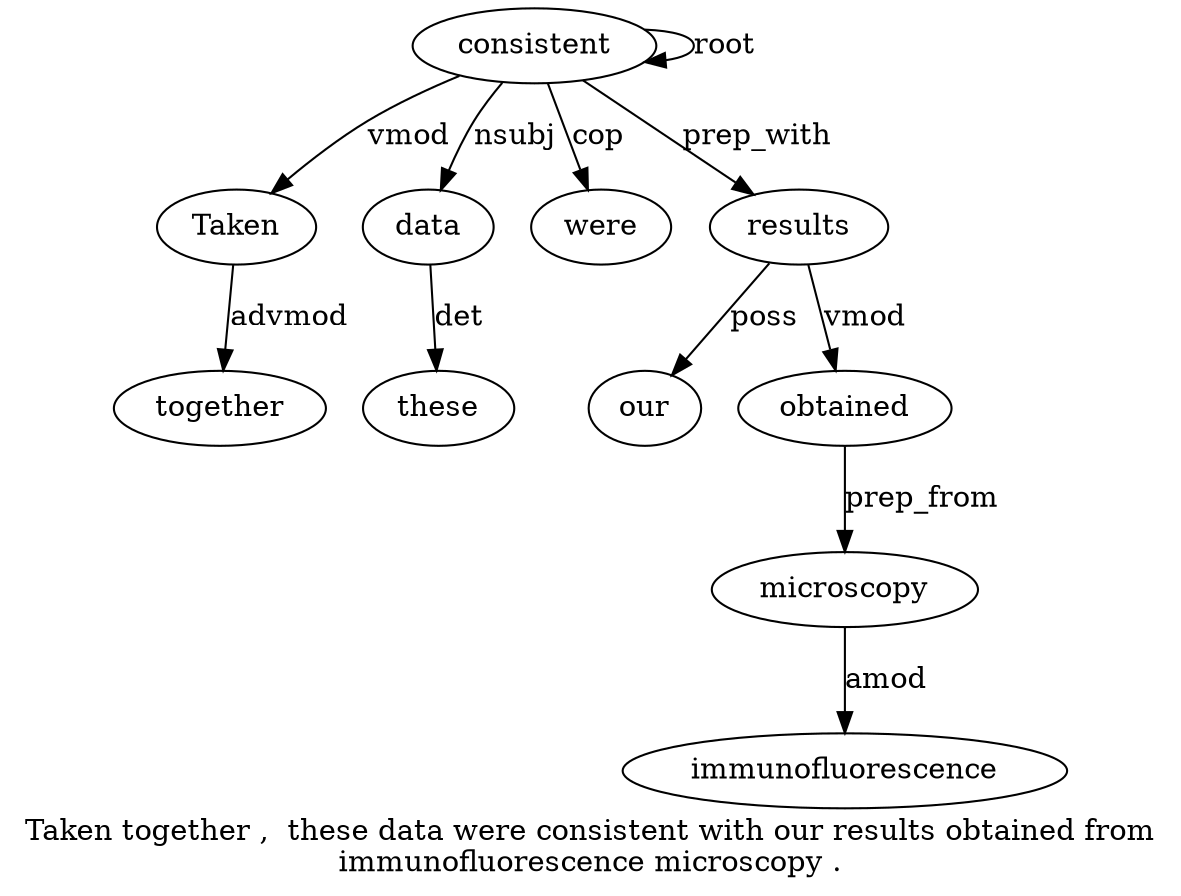 digraph "Taken together ,  these data were consistent with our results obtained from immunofluorescence microscopy ." {
label="Taken together ,  these data were consistent with our results obtained from
immunofluorescence microscopy .";
consistent7 [style=filled, fillcolor=white, label=consistent];
Taken1 [style=filled, fillcolor=white, label=Taken];
consistent7 -> Taken1  [label=vmod];
together2 [style=filled, fillcolor=white, label=together];
Taken1 -> together2  [label=advmod];
data5 [style=filled, fillcolor=white, label=data];
these4 [style=filled, fillcolor=white, label=these];
data5 -> these4  [label=det];
consistent7 -> data5  [label=nsubj];
were6 [style=filled, fillcolor=white, label=were];
consistent7 -> were6  [label=cop];
consistent7 -> consistent7  [label=root];
results10 [style=filled, fillcolor=white, label=results];
our9 [style=filled, fillcolor=white, label=our];
results10 -> our9  [label=poss];
consistent7 -> results10  [label=prep_with];
obtained11 [style=filled, fillcolor=white, label=obtained];
results10 -> obtained11  [label=vmod];
microscopy14 [style=filled, fillcolor=white, label=microscopy];
immunofluorescence13 [style=filled, fillcolor=white, label=immunofluorescence];
microscopy14 -> immunofluorescence13  [label=amod];
obtained11 -> microscopy14  [label=prep_from];
}
